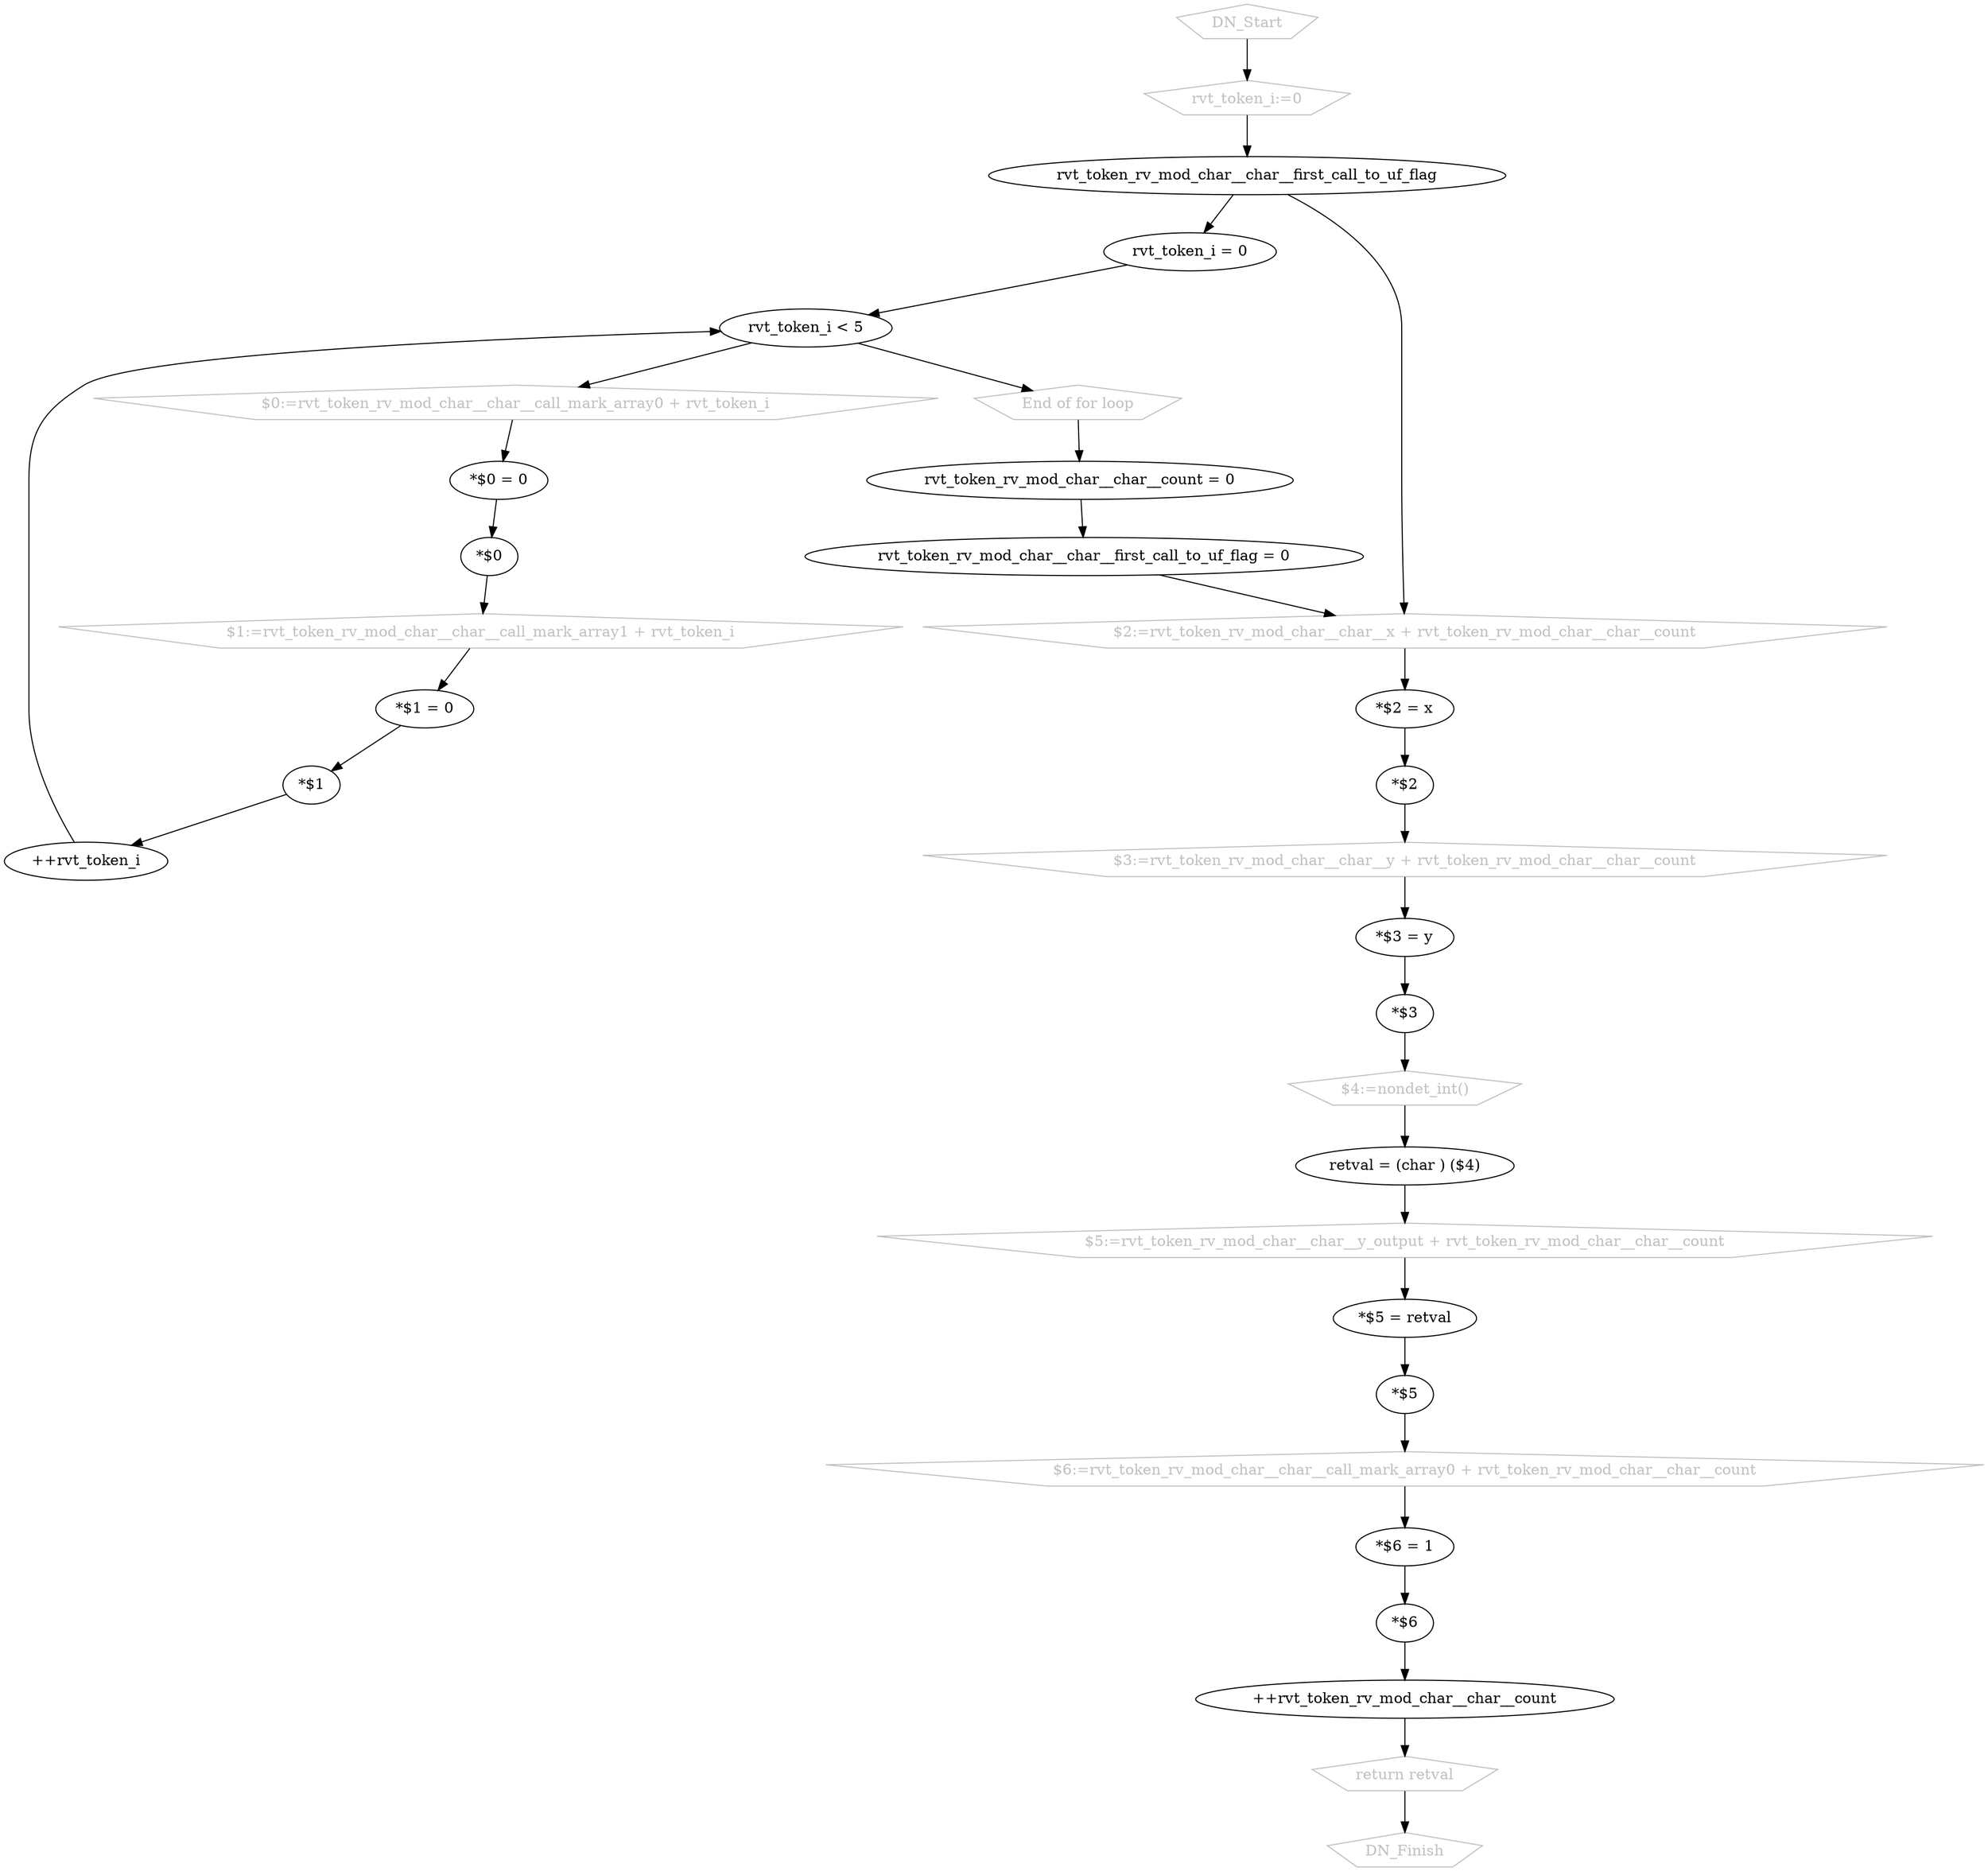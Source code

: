 digraph G{
0 [ label = "DN_Start" , fontcolor = "grey" , shape = "pentagon" , color = "grey" ];
2 [ label = "rvt_token_i:=0" , fontcolor = "grey" , shape = "pentagon" , color = "grey" ];
3 [ label = "rvt_token_rv_mod_char__char__first_call_to_uf_flag" ];
4 [ label = "rvt_token_i = 0" ];
6 [ label = "rvt_token_i < 5" ];
7 [ label = "$0:=rvt_token_rv_mod_char__char__call_mark_array0 + rvt_token_i" , fontcolor = "grey" , shape = "pentagon" , color = "grey" ];
8 [ label = "*$0 = 0" ];
9 [ label = "*$0" ];
10 [ label = "$1:=rvt_token_rv_mod_char__char__call_mark_array1 + rvt_token_i" , fontcolor = "grey" , shape = "pentagon" , color = "grey" ];
11 [ label = "*$1 = 0" ];
12 [ label = "*$1" ];
14 [ label = "++rvt_token_i" ];
15 [ label = "End of for loop" , fontcolor = "grey" , shape = "pentagon" , color = "grey" ];
16 [ label = "rvt_token_rv_mod_char__char__count = 0" ];
17 [ label = "rvt_token_rv_mod_char__char__first_call_to_uf_flag = 0" ];
18 [ label = "$2:=rvt_token_rv_mod_char__char__x + rvt_token_rv_mod_char__char__count" , fontcolor = "grey" , shape = "pentagon" , color = "grey" ];
19 [ label = "*$2 = x" ];
20 [ label = "*$2" ];
21 [ label = "$3:=rvt_token_rv_mod_char__char__y + rvt_token_rv_mod_char__char__count" , fontcolor = "grey" , shape = "pentagon" , color = "grey" ];
22 [ label = "*$3 = y" ];
23 [ label = "*$3" ];
24 [ label = "$4:=nondet_int()" , fontcolor = "grey" , shape = "pentagon" , color = "grey" ];
25 [ label = "retval = (char ) ($4)" ];
26 [ label = "$5:=rvt_token_rv_mod_char__char__y_output + rvt_token_rv_mod_char__char__count" , fontcolor = "grey" , shape = "pentagon" , color = "grey" ];
27 [ label = "*$5 = retval" ];
28 [ label = "*$5" ];
29 [ label = "$6:=rvt_token_rv_mod_char__char__call_mark_array0 + rvt_token_rv_mod_char__char__count" , fontcolor = "grey" , shape = "pentagon" , color = "grey" ];
30 [ label = "*$6 = 1" ];
31 [ label = "*$6" ];
32 [ label = "++rvt_token_rv_mod_char__char__count" ];
33 [ label = "return retval" , fontcolor = "grey" , shape = "pentagon" , color = "grey" ];
34 [ label = "DN_Finish" , fontcolor = "grey" , shape = "pentagon" , color = "grey" ];
0->2;
2->3;
3->4;
4->6;
14->6;
6->7;
7->8;
8->9;
9->10;
10->11;
11->12;
12->14;
6->15;
15->16;
16->17;
3->18;
17->18;
18->19;
19->20;
20->21;
21->22;
22->23;
23->24;
24->25;
25->26;
26->27;
27->28;
28->29;
29->30;
30->31;
31->32;
32->33;
33->34;
}
